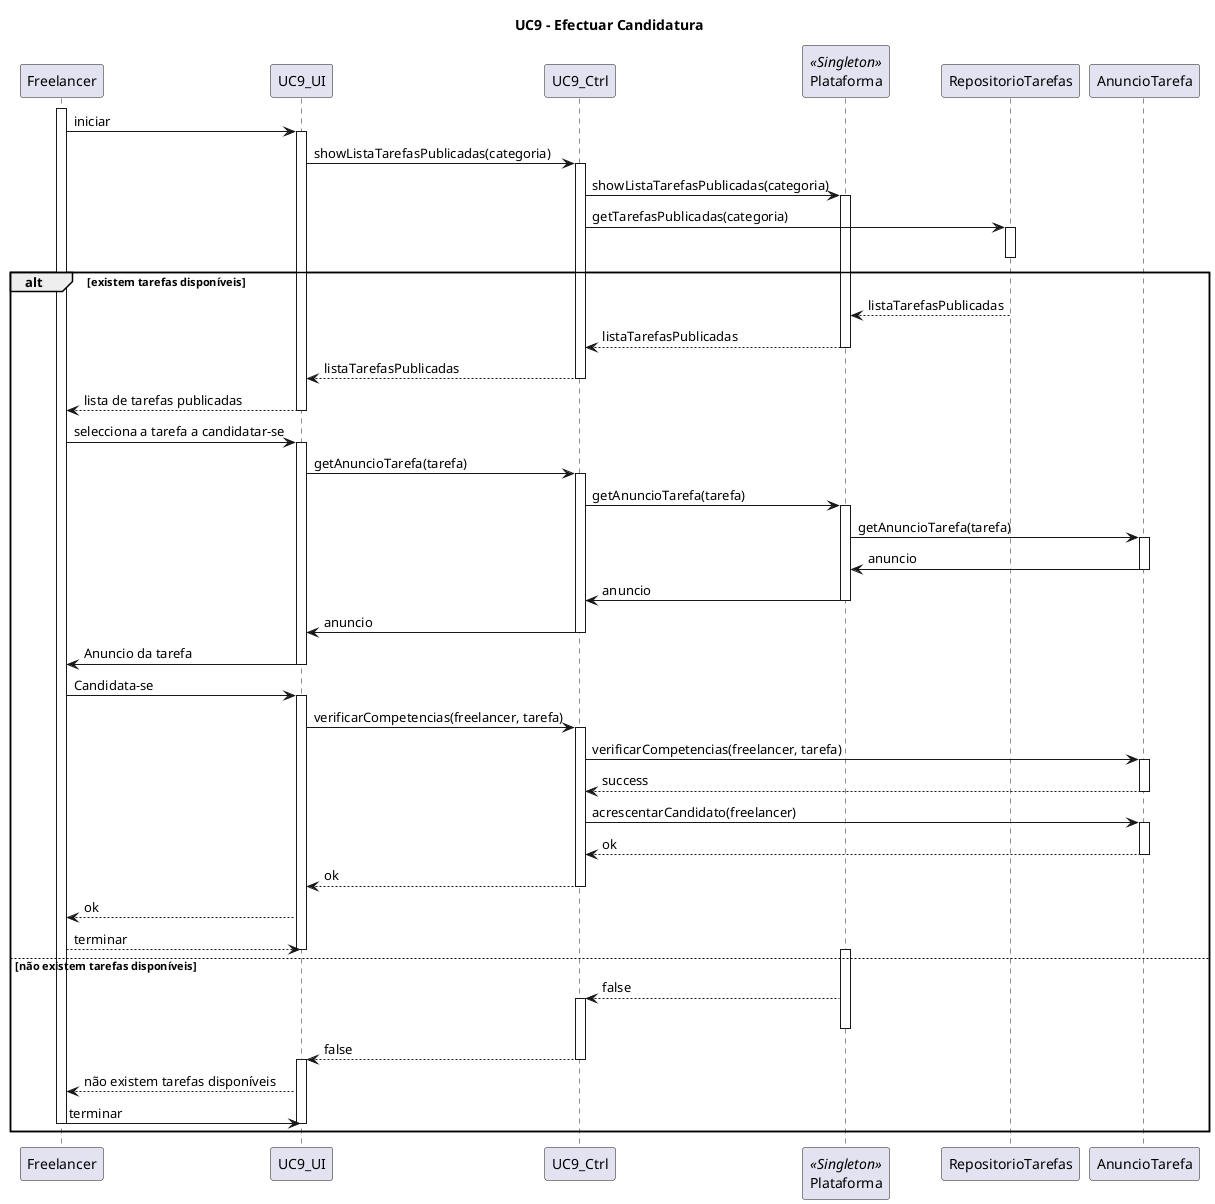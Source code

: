 @startuml

participant Freelancer
participant UC9_UI
participant UC9_Ctrl
participant Plataforma << Singleton >>
participant RepositorioTarefas
participant AnuncioTarefa

title UC9 - Efectuar Candidatura

activate Freelancer
Freelancer->UC9_UI:iniciar
activate UC9_UI
UC9_UI->UC9_Ctrl:showListaTarefasPublicadas(categoria)
activate UC9_Ctrl
UC9_Ctrl->Plataforma: showListaTarefasPublicadas(categoria)
activate Plataforma
UC9_Ctrl->RepositorioTarefas: getTarefasPublicadas(categoria)
activate RepositorioTarefas
deactivate RepositorioTarefas 



alt existem tarefas disponíveis
RepositorioTarefas -->Plataforma: listaTarefasPublicadas
deactivate RepositorioTarefas
Plataforma-->UC9_Ctrl: listaTarefasPublicadas
deactivate Plataforma
UC9_Ctrl-->UC9_UI: listaTarefasPublicadas
deactivate UC9_Ctrl
UC9_UI-->Freelancer:lista de tarefas publicadas
deactivate UC9_UI
Freelancer->UC9_UI: selecciona a tarefa a candidatar-se
activate UC9_UI
UC9_UI -> UC9_Ctrl : getAnuncioTarefa(tarefa)
activate UC9_Ctrl
UC9_Ctrl->Plataforma: getAnuncioTarefa(tarefa)
activate Plataforma
Plataforma ->AnuncioTarefa: getAnuncioTarefa(tarefa)
activate AnuncioTarefa
AnuncioTarefa -> Plataforma: anuncio
deactivate AnuncioTarefa
Plataforma -> UC9_Ctrl: anuncio
deactivate Plataforma
UC9_Ctrl -> UC9_UI: anuncio
deactivate UC9_Ctrl
UC9_UI -> Freelancer: Anuncio da tarefa
deactivate UC9_UI
Freelancer -> UC9_UI: Candidata-se



activate UC9_UI

UC9_UI->UC9_Ctrl:verificarCompetencias(freelancer, tarefa)
activate UC9_Ctrl
UC9_Ctrl->AnuncioTarefa:verificarCompetencias(freelancer, tarefa)

activate AnuncioTarefa

AnuncioTarefa-->UC9_Ctrl:success
deactivate AnuncioTarefa
UC9_Ctrl->AnuncioTarefa: acrescentarCandidato(freelancer)
activate AnuncioTarefa
AnuncioTarefa-->UC9_Ctrl: ok
deactivate AnuncioTarefa
UC9_Ctrl-->UC9_UI: ok
deactivate UC9_Ctrl
UC9_UI-->Freelancer: ok

UC9_UI<--Freelancer: terminar
deactivate UC9_UI
else não existem tarefas disponíveis
activate Plataforma
Plataforma-->UC9_Ctrl: false
activate UC9_Ctrl

deactivate Plataforma

UC9_Ctrl-->UC9_UI: false
deactivate UC9_Ctrl
activate UC9_UI

deactivate UC9_Ctrl
UC9_UI-->Freelancer:não existem tarefas disponíveis


Freelancer->UC9_UI: terminar
deactivate UC9_UI
deactivate Freelancer
end
@enduml